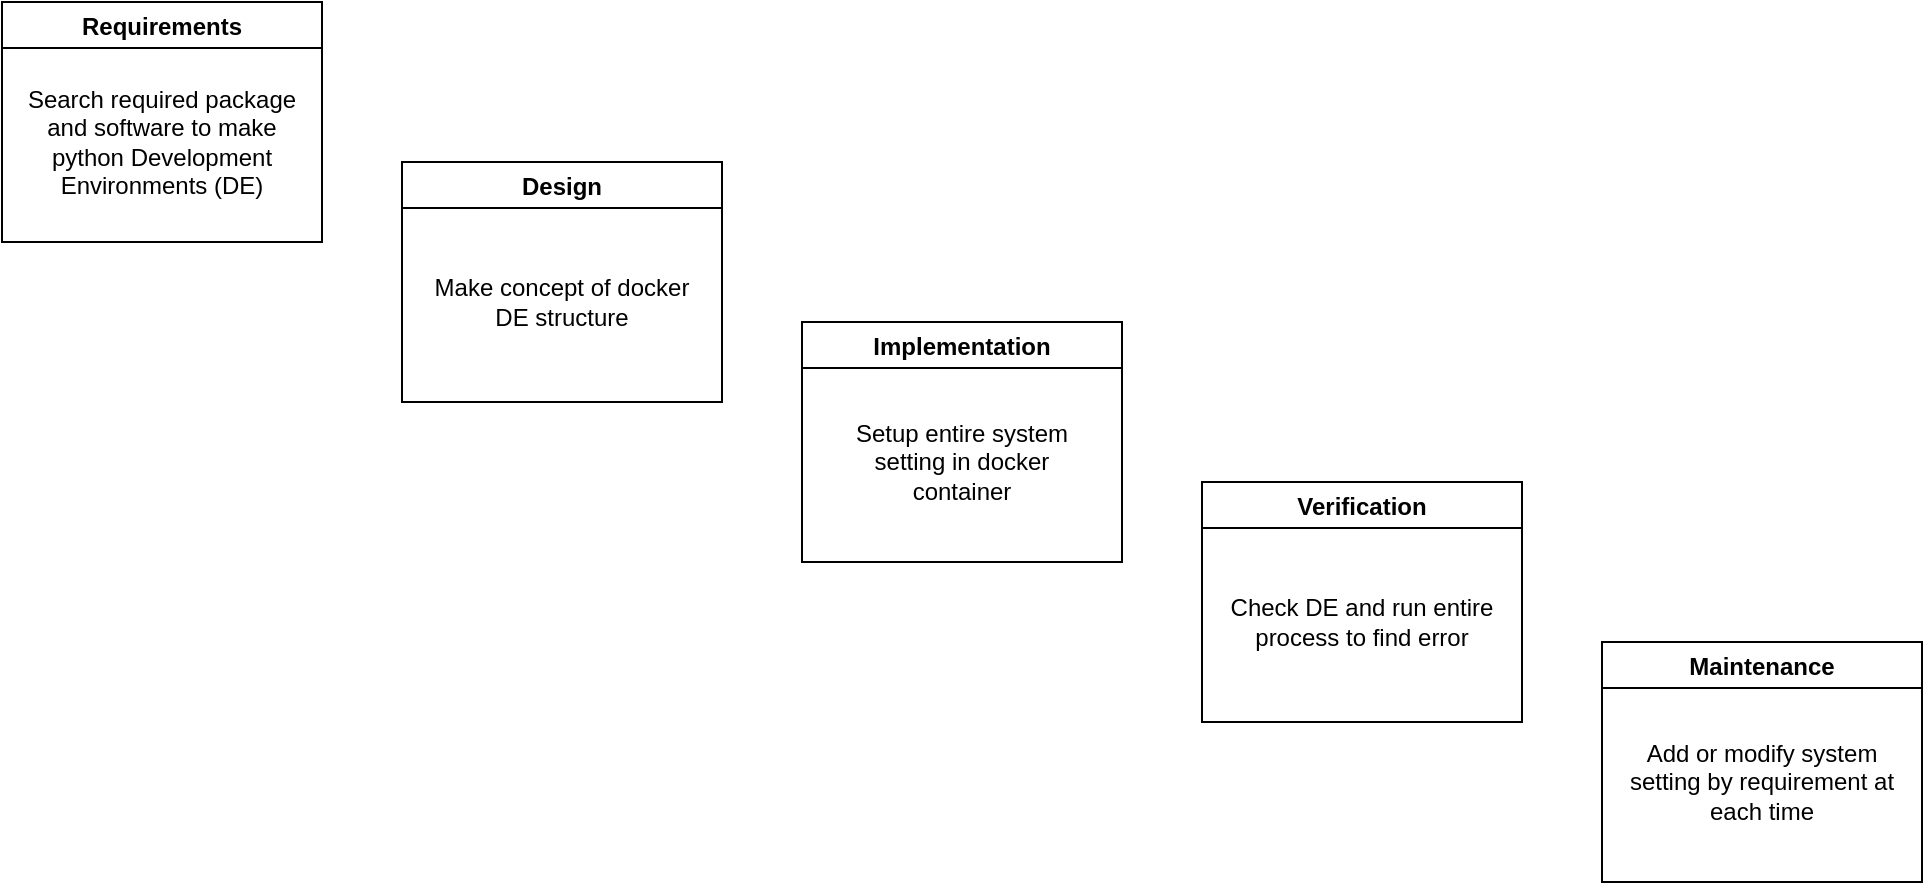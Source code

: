 <mxfile version="20.8.5" type="github">
  <diagram id="C5RBs43oDa-KdzZeNtuy" name="Page-1">
    <mxGraphModel dx="1434" dy="699" grid="1" gridSize="10" guides="1" tooltips="1" connect="1" arrows="1" fold="1" page="1" pageScale="1" pageWidth="1040" pageHeight="520" math="0" shadow="0">
      <root>
        <mxCell id="WIyWlLk6GJQsqaUBKTNV-0" />
        <mxCell id="WIyWlLk6GJQsqaUBKTNV-1" parent="WIyWlLk6GJQsqaUBKTNV-0" />
        <mxCell id="viQAzkDIyvVS06g1v1qY-5" value="Requirements" style="swimlane;" parent="WIyWlLk6GJQsqaUBKTNV-1" vertex="1">
          <mxGeometry x="40" y="40" width="160" height="120" as="geometry">
            <mxRectangle x="40" y="40" width="120" height="30" as="alternateBounds" />
          </mxGeometry>
        </mxCell>
        <mxCell id="viQAzkDIyvVS06g1v1qY-19" value="Search required package and software to make python Development Environments (DE)" style="text;html=1;strokeColor=none;fillColor=none;align=center;verticalAlign=middle;whiteSpace=wrap;rounded=0;" parent="viQAzkDIyvVS06g1v1qY-5" vertex="1">
          <mxGeometry x="10" y="30" width="140" height="80" as="geometry" />
        </mxCell>
        <mxCell id="viQAzkDIyvVS06g1v1qY-6" value="Design" style="swimlane;" parent="WIyWlLk6GJQsqaUBKTNV-1" vertex="1">
          <mxGeometry x="240" y="120" width="160" height="120" as="geometry" />
        </mxCell>
        <mxCell id="9JNHWLNqs-FzcySSCMq5-3" value="Make concept of docker DE structure" style="rounded=0;whiteSpace=wrap;html=1;fillColor=none;strokeColor=none;" parent="viQAzkDIyvVS06g1v1qY-6" vertex="1">
          <mxGeometry x="10" y="30" width="140" height="80" as="geometry" />
        </mxCell>
        <mxCell id="viQAzkDIyvVS06g1v1qY-7" value="Implementation" style="swimlane;" parent="WIyWlLk6GJQsqaUBKTNV-1" vertex="1">
          <mxGeometry x="440" y="200" width="160" height="120" as="geometry" />
        </mxCell>
        <mxCell id="9JNHWLNqs-FzcySSCMq5-2" value="Setup entire system setting in docker container" style="rounded=0;whiteSpace=wrap;html=1;fillColor=none;strokeColor=none;" parent="viQAzkDIyvVS06g1v1qY-7" vertex="1">
          <mxGeometry x="10" y="30" width="140" height="80" as="geometry" />
        </mxCell>
        <mxCell id="viQAzkDIyvVS06g1v1qY-10" value="Verification" style="swimlane;" parent="WIyWlLk6GJQsqaUBKTNV-1" vertex="1">
          <mxGeometry x="640" y="280" width="160" height="120" as="geometry" />
        </mxCell>
        <mxCell id="_-eHahSXTpjEiGZ3lEuY-0" value="Check DE and run entire process to find error" style="rounded=0;whiteSpace=wrap;html=1;fillColor=none;strokeColor=none;" parent="viQAzkDIyvVS06g1v1qY-10" vertex="1">
          <mxGeometry x="10" y="30" width="140" height="80" as="geometry" />
        </mxCell>
        <mxCell id="viQAzkDIyvVS06g1v1qY-11" value="Maintenance" style="swimlane;" parent="WIyWlLk6GJQsqaUBKTNV-1" vertex="1">
          <mxGeometry x="840" y="360" width="160" height="120" as="geometry" />
        </mxCell>
        <mxCell id="ZJvN0aUjtc8Y3VE-NtXe-0" value="Add or modify system setting by requirement at each time" style="rounded=0;whiteSpace=wrap;html=1;fillColor=none;strokeColor=none;" vertex="1" parent="viQAzkDIyvVS06g1v1qY-11">
          <mxGeometry x="10" y="30" width="140" height="80" as="geometry" />
        </mxCell>
      </root>
    </mxGraphModel>
  </diagram>
</mxfile>
